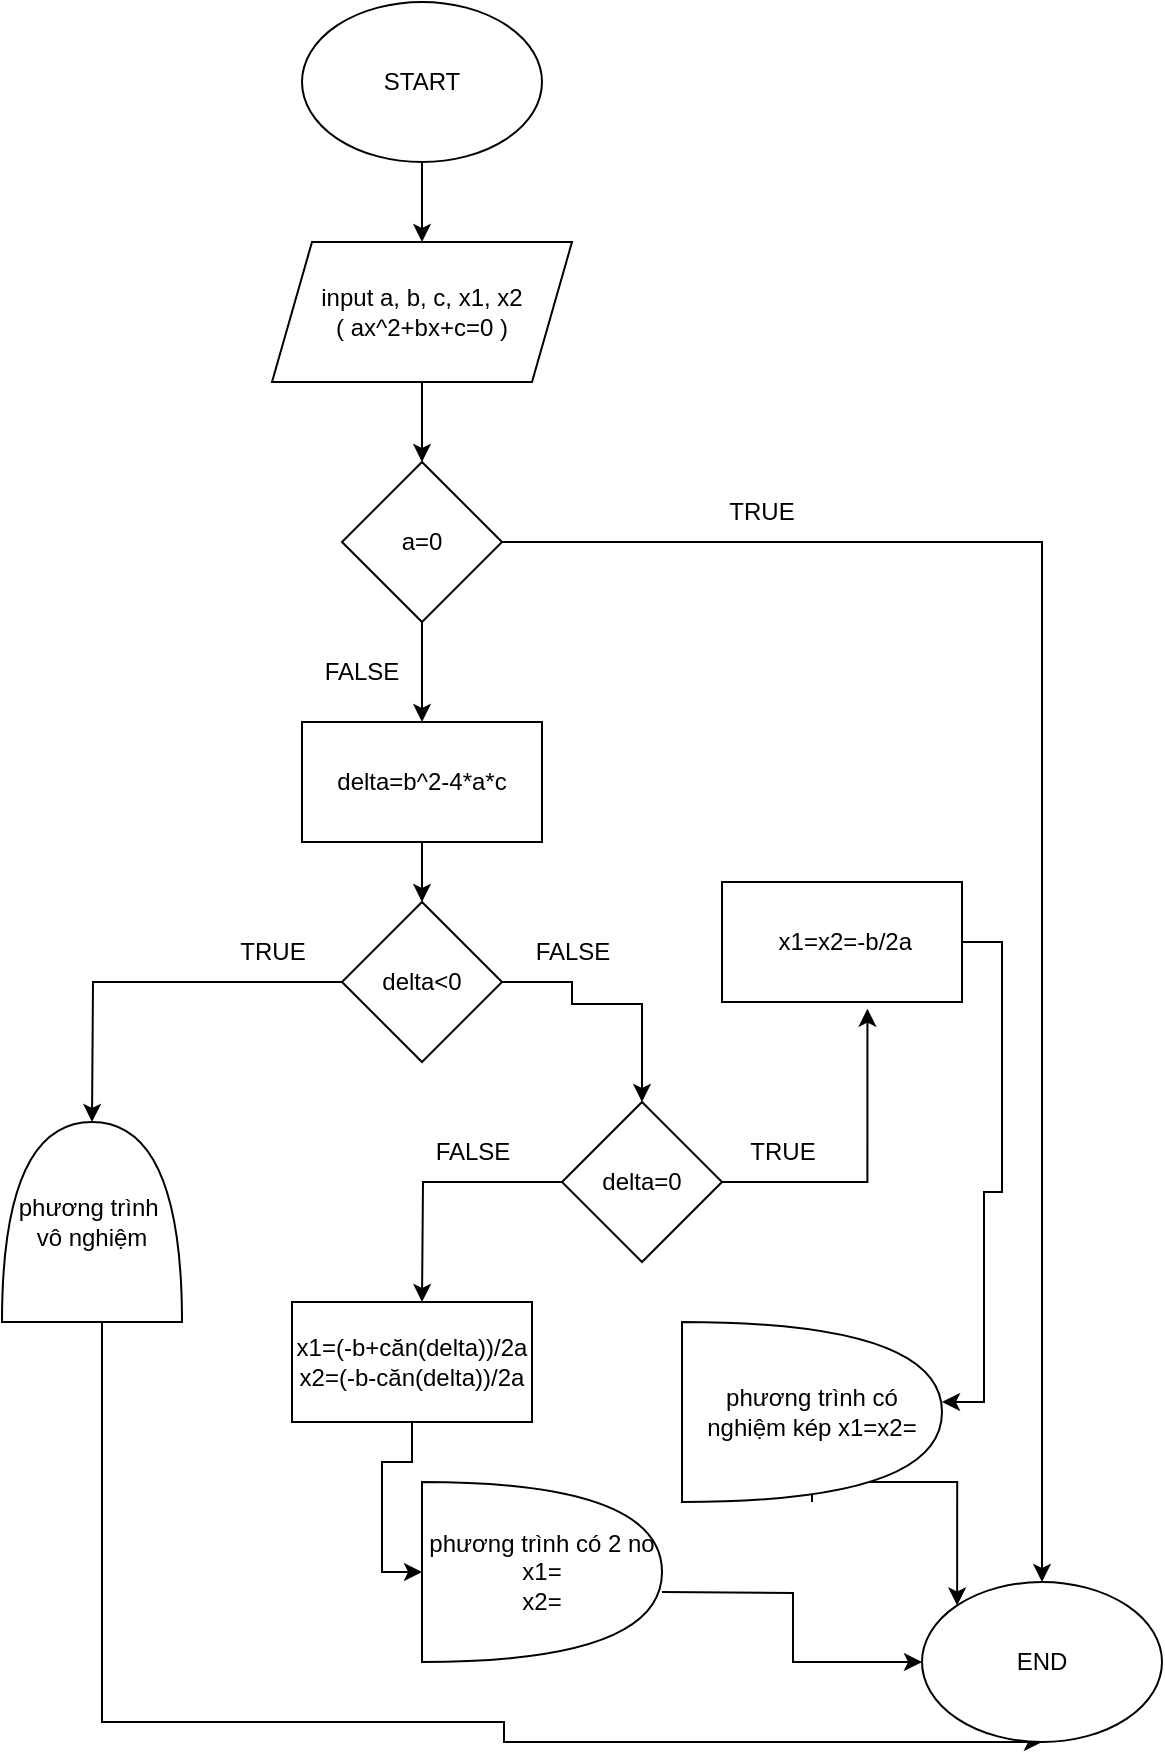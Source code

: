 <mxfile version="25.0.3">
  <diagram name="Page-1" id="nTEhwbP5Pa-fNPJIe_tx">
    <mxGraphModel grid="1" page="1" gridSize="10" guides="1" tooltips="1" connect="1" arrows="1" fold="1" pageScale="1" pageWidth="827" pageHeight="1169" math="0" shadow="0">
      <root>
        <mxCell id="0" />
        <mxCell id="1" parent="0" />
        <mxCell id="yPF9LTN6OdKUwblaBJLH-3" style="edgeStyle=orthogonalEdgeStyle;rounded=0;orthogonalLoop=1;jettySize=auto;html=1;entryX=0.5;entryY=0;entryDx=0;entryDy=0;" edge="1" parent="1" source="yPF9LTN6OdKUwblaBJLH-1" target="yPF9LTN6OdKUwblaBJLH-2">
          <mxGeometry relative="1" as="geometry" />
        </mxCell>
        <mxCell id="yPF9LTN6OdKUwblaBJLH-1" value="START" style="ellipse;whiteSpace=wrap;html=1;" vertex="1" parent="1">
          <mxGeometry x="350" y="180" width="120" height="80" as="geometry" />
        </mxCell>
        <mxCell id="yPF9LTN6OdKUwblaBJLH-7" style="edgeStyle=orthogonalEdgeStyle;rounded=0;orthogonalLoop=1;jettySize=auto;html=1;entryX=0.5;entryY=0;entryDx=0;entryDy=0;" edge="1" parent="1" source="yPF9LTN6OdKUwblaBJLH-2" target="yPF9LTN6OdKUwblaBJLH-4">
          <mxGeometry relative="1" as="geometry" />
        </mxCell>
        <mxCell id="yPF9LTN6OdKUwblaBJLH-2" value="input a, b, c, x1, x2&lt;div&gt;( ax^2+bx+c=0 )&lt;/div&gt;" style="shape=parallelogram;perimeter=parallelogramPerimeter;whiteSpace=wrap;html=1;fixedSize=1;" vertex="1" parent="1">
          <mxGeometry x="335" y="300" width="150" height="70" as="geometry" />
        </mxCell>
        <mxCell id="yPF9LTN6OdKUwblaBJLH-5" style="edgeStyle=orthogonalEdgeStyle;rounded=0;orthogonalLoop=1;jettySize=auto;html=1;" edge="1" parent="1" source="yPF9LTN6OdKUwblaBJLH-4">
          <mxGeometry relative="1" as="geometry">
            <mxPoint x="410" y="540" as="targetPoint" />
          </mxGeometry>
        </mxCell>
        <mxCell id="yPF9LTN6OdKUwblaBJLH-12" style="edgeStyle=orthogonalEdgeStyle;rounded=0;orthogonalLoop=1;jettySize=auto;html=1;" edge="1" parent="1" source="yPF9LTN6OdKUwblaBJLH-4" target="yPF9LTN6OdKUwblaBJLH-32">
          <mxGeometry relative="1" as="geometry">
            <mxPoint x="720" y="1000" as="targetPoint" />
            <Array as="points">
              <mxPoint x="720" y="450" />
              <mxPoint x="720" y="660" />
            </Array>
          </mxGeometry>
        </mxCell>
        <mxCell id="yPF9LTN6OdKUwblaBJLH-4" value="a=0" style="rhombus;whiteSpace=wrap;html=1;" vertex="1" parent="1">
          <mxGeometry x="370" y="410" width="80" height="80" as="geometry" />
        </mxCell>
        <mxCell id="yPF9LTN6OdKUwblaBJLH-6" value="FALSE" style="text;html=1;align=center;verticalAlign=middle;whiteSpace=wrap;rounded=0;" vertex="1" parent="1">
          <mxGeometry x="350" y="500" width="60" height="30" as="geometry" />
        </mxCell>
        <mxCell id="yPF9LTN6OdKUwblaBJLH-10" style="edgeStyle=orthogonalEdgeStyle;rounded=0;orthogonalLoop=1;jettySize=auto;html=1;exitX=0.5;exitY=1;exitDx=0;exitDy=0;entryX=0.5;entryY=0;entryDx=0;entryDy=0;" edge="1" parent="1" source="yPF9LTN6OdKUwblaBJLH-8" target="yPF9LTN6OdKUwblaBJLH-9">
          <mxGeometry relative="1" as="geometry" />
        </mxCell>
        <mxCell id="yPF9LTN6OdKUwblaBJLH-8" value="delta=b^2-4*a*c" style="rounded=0;whiteSpace=wrap;html=1;" vertex="1" parent="1">
          <mxGeometry x="350" y="540" width="120" height="60" as="geometry" />
        </mxCell>
        <mxCell id="yPF9LTN6OdKUwblaBJLH-11" style="edgeStyle=orthogonalEdgeStyle;rounded=0;orthogonalLoop=1;jettySize=auto;html=1;" edge="1" parent="1" source="yPF9LTN6OdKUwblaBJLH-9">
          <mxGeometry relative="1" as="geometry">
            <mxPoint x="520" y="730" as="targetPoint" />
            <Array as="points">
              <mxPoint x="485" y="670" />
              <mxPoint x="485" y="681" />
            </Array>
          </mxGeometry>
        </mxCell>
        <mxCell id="yPF9LTN6OdKUwblaBJLH-15" style="edgeStyle=orthogonalEdgeStyle;rounded=0;orthogonalLoop=1;jettySize=auto;html=1;exitX=0;exitY=0.5;exitDx=0;exitDy=0;" edge="1" parent="1" source="yPF9LTN6OdKUwblaBJLH-9">
          <mxGeometry relative="1" as="geometry">
            <mxPoint x="245" y="740" as="targetPoint" />
          </mxGeometry>
        </mxCell>
        <mxCell id="yPF9LTN6OdKUwblaBJLH-9" value="delta&amp;lt;0" style="rhombus;whiteSpace=wrap;html=1;" vertex="1" parent="1">
          <mxGeometry x="370" y="630" width="80" height="80" as="geometry" />
        </mxCell>
        <mxCell id="yPF9LTN6OdKUwblaBJLH-13" value="TRUE" style="text;html=1;align=center;verticalAlign=middle;whiteSpace=wrap;rounded=0;" vertex="1" parent="1">
          <mxGeometry x="550" y="420" width="60" height="30" as="geometry" />
        </mxCell>
        <mxCell id="yPF9LTN6OdKUwblaBJLH-17" value="TRUE" style="text;html=1;align=center;verticalAlign=middle;resizable=0;points=[];autosize=1;strokeColor=none;fillColor=none;" vertex="1" parent="1">
          <mxGeometry x="305" y="640" width="60" height="30" as="geometry" />
        </mxCell>
        <mxCell id="yPF9LTN6OdKUwblaBJLH-18" value="FALSE" style="text;html=1;align=center;verticalAlign=middle;resizable=0;points=[];autosize=1;strokeColor=none;fillColor=none;" vertex="1" parent="1">
          <mxGeometry x="455" y="640" width="60" height="30" as="geometry" />
        </mxCell>
        <mxCell id="yPF9LTN6OdKUwblaBJLH-21" style="edgeStyle=orthogonalEdgeStyle;rounded=0;orthogonalLoop=1;jettySize=auto;html=1;exitX=1;exitY=0.5;exitDx=0;exitDy=0;entryX=0.606;entryY=1.056;entryDx=0;entryDy=0;entryPerimeter=0;" edge="1" parent="1" source="yPF9LTN6OdKUwblaBJLH-19" target="yPF9LTN6OdKUwblaBJLH-24">
          <mxGeometry relative="1" as="geometry">
            <mxPoint x="590" y="850" as="targetPoint" />
          </mxGeometry>
        </mxCell>
        <mxCell id="yPF9LTN6OdKUwblaBJLH-19" value="delta=0" style="rhombus;whiteSpace=wrap;html=1;" vertex="1" parent="1">
          <mxGeometry x="480" y="730" width="80" height="80" as="geometry" />
        </mxCell>
        <mxCell id="yPF9LTN6OdKUwblaBJLH-22" value="FALSE" style="text;html=1;align=center;verticalAlign=middle;resizable=0;points=[];autosize=1;strokeColor=none;fillColor=none;" vertex="1" parent="1">
          <mxGeometry x="405" y="740" width="60" height="30" as="geometry" />
        </mxCell>
        <mxCell id="yPF9LTN6OdKUwblaBJLH-23" value="TRUE" style="text;html=1;align=center;verticalAlign=middle;resizable=0;points=[];autosize=1;strokeColor=none;fillColor=none;" vertex="1" parent="1">
          <mxGeometry x="560" y="740" width="60" height="30" as="geometry" />
        </mxCell>
        <mxCell id="yPF9LTN6OdKUwblaBJLH-34" style="edgeStyle=orthogonalEdgeStyle;rounded=0;orthogonalLoop=1;jettySize=auto;html=1;" edge="1" parent="1" source="yPF9LTN6OdKUwblaBJLH-24">
          <mxGeometry relative="1" as="geometry">
            <mxPoint x="670" y="880" as="targetPoint" />
            <Array as="points">
              <mxPoint x="700" y="650" />
              <mxPoint x="700" y="775" />
              <mxPoint x="691" y="775" />
            </Array>
          </mxGeometry>
        </mxCell>
        <mxCell id="yPF9LTN6OdKUwblaBJLH-24" value="&amp;nbsp;x1=x2=-b/2a" style="rounded=0;whiteSpace=wrap;html=1;" vertex="1" parent="1">
          <mxGeometry x="560" y="620" width="120" height="60" as="geometry" />
        </mxCell>
        <mxCell id="yPF9LTN6OdKUwblaBJLH-26" value="" style="edgeStyle=orthogonalEdgeStyle;rounded=0;orthogonalLoop=1;jettySize=auto;html=1;exitX=0;exitY=0.5;exitDx=0;exitDy=0;" edge="1" parent="1" source="yPF9LTN6OdKUwblaBJLH-19">
          <mxGeometry relative="1" as="geometry">
            <mxPoint x="410" y="830" as="targetPoint" />
            <mxPoint x="480" y="770" as="sourcePoint" />
          </mxGeometry>
        </mxCell>
        <mxCell id="yPF9LTN6OdKUwblaBJLH-28" style="edgeStyle=orthogonalEdgeStyle;rounded=0;orthogonalLoop=1;jettySize=auto;html=1;entryX=0;entryY=0.5;entryDx=0;entryDy=0;entryPerimeter=0;" edge="1" parent="1" source="yPF9LTN6OdKUwblaBJLH-27" target="TULCMkXbmWRdmdig57G1-2">
          <mxGeometry relative="1" as="geometry">
            <mxPoint x="395" y="975" as="targetPoint" />
          </mxGeometry>
        </mxCell>
        <mxCell id="yPF9LTN6OdKUwblaBJLH-27" value="x1=(-b+căn(delta))/2a&lt;div&gt;x2=(-b-căn(delta))/2a&lt;/div&gt;" style="rounded=0;whiteSpace=wrap;html=1;" vertex="1" parent="1">
          <mxGeometry x="345" y="830" width="120" height="60" as="geometry" />
        </mxCell>
        <mxCell id="yPF9LTN6OdKUwblaBJLH-37" style="edgeStyle=orthogonalEdgeStyle;rounded=0;orthogonalLoop=1;jettySize=auto;html=1;exitX=1;exitY=0.5;exitDx=0;exitDy=0;entryX=0.5;entryY=1;entryDx=0;entryDy=0;" edge="1" parent="1" target="yPF9LTN6OdKUwblaBJLH-32">
          <mxGeometry relative="1" as="geometry">
            <mxPoint x="720" y="1060" as="targetPoint" />
            <Array as="points">
              <mxPoint x="250" y="1040" />
              <mxPoint x="451" y="1040" />
              <mxPoint x="451" y="1050" />
            </Array>
            <mxPoint x="250" y="840" as="sourcePoint" />
          </mxGeometry>
        </mxCell>
        <mxCell id="yPF9LTN6OdKUwblaBJLH-33" style="edgeStyle=orthogonalEdgeStyle;rounded=0;orthogonalLoop=1;jettySize=auto;html=1;entryX=0;entryY=0.5;entryDx=0;entryDy=0;" edge="1" parent="1" target="yPF9LTN6OdKUwblaBJLH-32">
          <mxGeometry relative="1" as="geometry">
            <mxPoint x="530" y="975" as="sourcePoint" />
          </mxGeometry>
        </mxCell>
        <mxCell id="yPF9LTN6OdKUwblaBJLH-32" value="END" style="ellipse;whiteSpace=wrap;html=1;" vertex="1" parent="1">
          <mxGeometry x="660" y="970" width="120" height="80" as="geometry" />
        </mxCell>
        <mxCell id="yPF9LTN6OdKUwblaBJLH-36" style="edgeStyle=orthogonalEdgeStyle;rounded=0;orthogonalLoop=1;jettySize=auto;html=1;entryX=0;entryY=0;entryDx=0;entryDy=0;" edge="1" parent="1" target="yPF9LTN6OdKUwblaBJLH-32">
          <mxGeometry relative="1" as="geometry">
            <mxPoint x="605" y="930" as="sourcePoint" />
            <Array as="points">
              <mxPoint x="605" y="920" />
              <mxPoint x="678" y="920" />
            </Array>
          </mxGeometry>
        </mxCell>
        <mxCell id="TULCMkXbmWRdmdig57G1-1" value="phương trình&amp;nbsp;&lt;div&gt;vô nghiệm&lt;/div&gt;" style="shape=or;whiteSpace=wrap;html=1;direction=north;" vertex="1" parent="1">
          <mxGeometry x="200" y="740" width="90" height="100" as="geometry" />
        </mxCell>
        <mxCell id="TULCMkXbmWRdmdig57G1-2" value="phương trình có 2 no&lt;div&gt;x1=&lt;/div&gt;&lt;div&gt;x2=&lt;/div&gt;" style="shape=or;whiteSpace=wrap;html=1;" vertex="1" parent="1">
          <mxGeometry x="410" y="920" width="120" height="90" as="geometry" />
        </mxCell>
        <mxCell id="TULCMkXbmWRdmdig57G1-4" value="phương trình có nghiệm kép x1=x2=" style="shape=or;whiteSpace=wrap;html=1;" vertex="1" parent="1">
          <mxGeometry x="540" y="840" width="130" height="90" as="geometry" />
        </mxCell>
      </root>
    </mxGraphModel>
  </diagram>
</mxfile>
